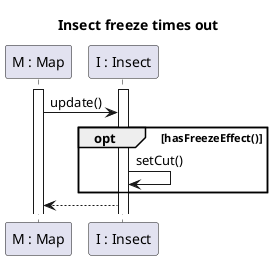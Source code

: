 @startuml Insect freeze times out

title Insect freeze times out

participant "M : Map" as M
participant "I : Insect" as I

activate M
activate I

M -> I : update()
opt hasFreezeEffect() 
    I -> I : setCut()
end
I --> M


@enduml